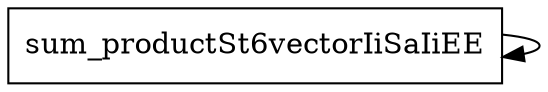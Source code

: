 digraph "Call Graph" {

  node [shape=box];

  "sum_productSt6vectorIiSaIiEE" -> "sum_productSt6vectorIiSaIiEE";
  
}
